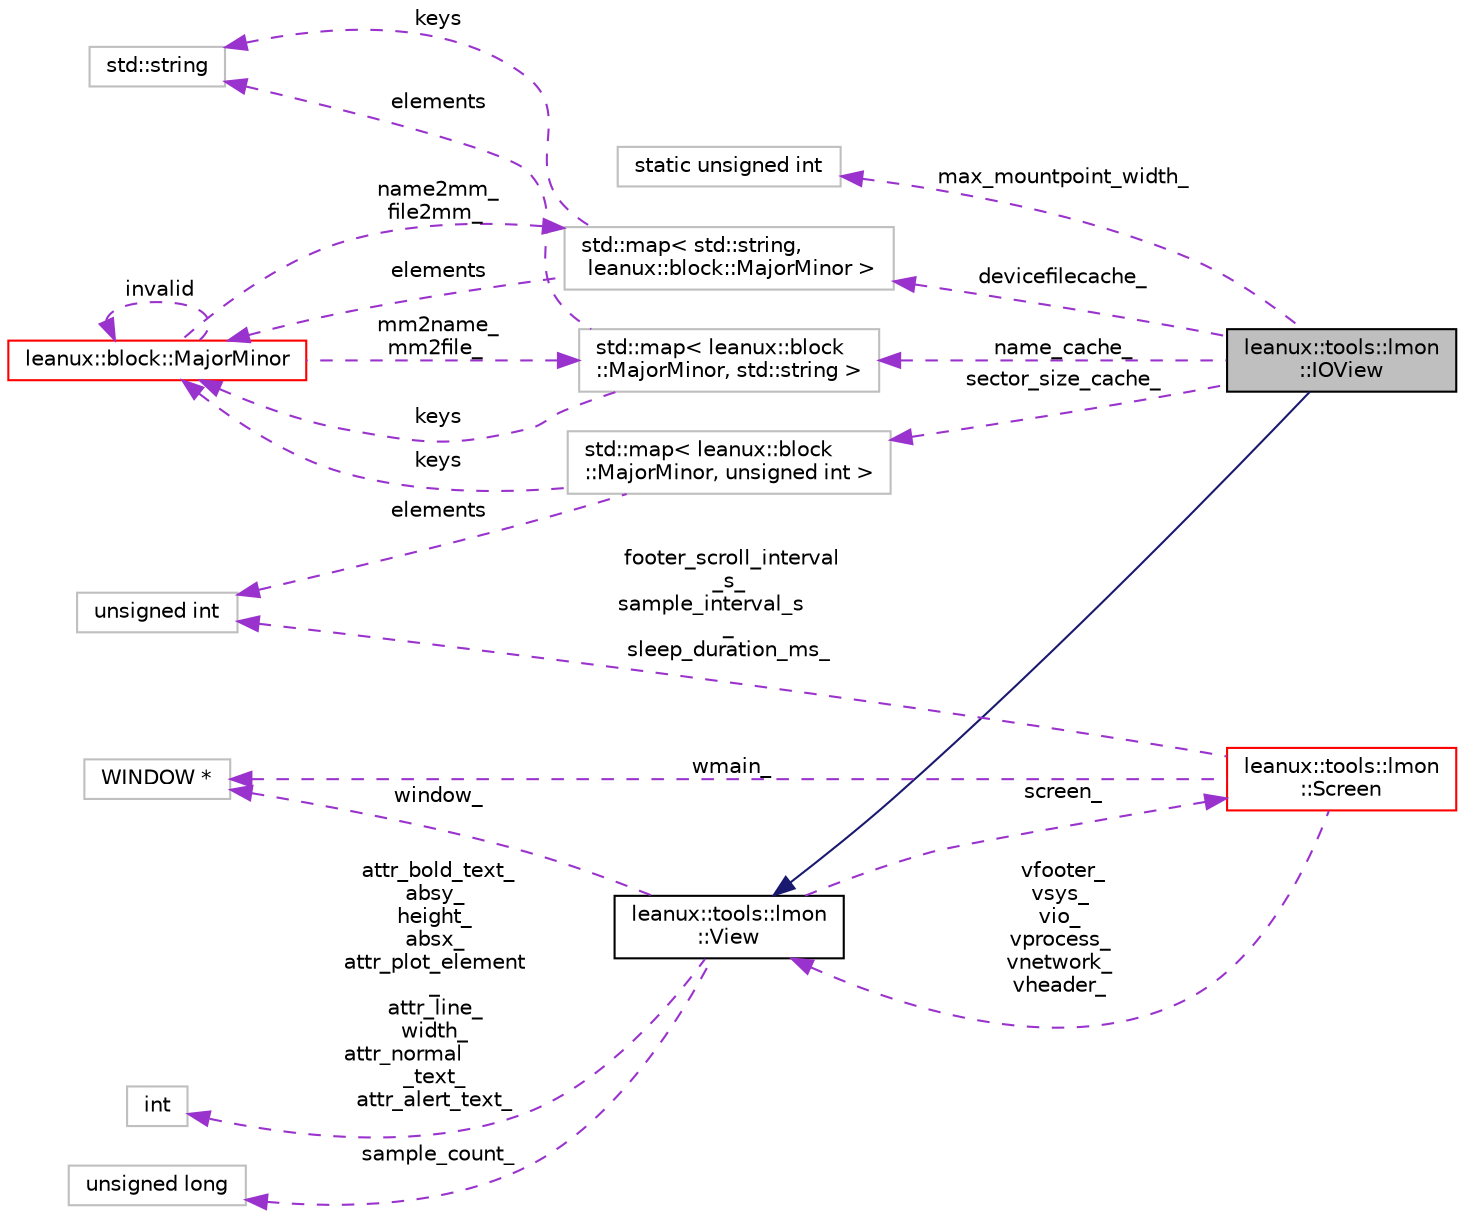 digraph "leanux::tools::lmon::IOView"
{
 // LATEX_PDF_SIZE
  bgcolor="transparent";
  edge [fontname="Helvetica",fontsize="10",labelfontname="Helvetica",labelfontsize="10"];
  node [fontname="Helvetica",fontsize="10",shape=record];
  rankdir="LR";
  Node1 [label="leanux::tools::lmon\l::IOView",height=0.2,width=0.4,color="black", fillcolor="grey75", style="filled", fontcolor="black",tooltip="IO view."];
  Node2 -> Node1 [dir="back",color="midnightblue",fontsize="10",style="solid",fontname="Helvetica"];
  Node2 [label="leanux::tools::lmon\l::View",height=0.2,width=0.4,color="black",URL="$classleanux_1_1tools_1_1lmon_1_1View.html",tooltip="A reactangular area on the ncurses Screen as a window of information."];
  Node3 -> Node2 [dir="back",color="darkorchid3",fontsize="10",style="dashed",label=" sample_count_" ,fontname="Helvetica"];
  Node3 [label="unsigned long",height=0.2,width=0.4,color="grey75",tooltip=" "];
  Node4 -> Node2 [dir="back",color="darkorchid3",fontsize="10",style="dashed",label=" screen_" ,fontname="Helvetica"];
  Node4 [label="leanux::tools::lmon\l::Screen",height=0.2,width=0.4,color="red",URL="$classleanux_1_1tools_1_1lmon_1_1Screen.html",tooltip="The curses screen."];
  Node2 -> Node4 [dir="back",color="darkorchid3",fontsize="10",style="dashed",label=" vfooter_\nvsys_\nvio_\nvprocess_\nvnetwork_\nvheader_" ,fontname="Helvetica"];
  Node9 -> Node4 [dir="back",color="darkorchid3",fontsize="10",style="dashed",label=" footer_scroll_interval\l_s_\nsample_interval_s\l_\nsleep_duration_ms_" ,fontname="Helvetica"];
  Node9 [label="unsigned int",height=0.2,width=0.4,color="grey75",tooltip=" "];
  Node10 -> Node4 [dir="back",color="darkorchid3",fontsize="10",style="dashed",label=" wmain_" ,fontname="Helvetica"];
  Node10 [label="WINDOW *",height=0.2,width=0.4,color="grey75",tooltip=" "];
  Node7 -> Node2 [dir="back",color="darkorchid3",fontsize="10",style="dashed",label=" attr_bold_text_\nabsy_\nheight_\nabsx_\nattr_plot_element\l_\nattr_line_\nwidth_\nattr_normal\l_text_\nattr_alert_text_" ,fontname="Helvetica"];
  Node7 [label="int",height=0.2,width=0.4,color="grey75",tooltip=" "];
  Node10 -> Node2 [dir="back",color="darkorchid3",fontsize="10",style="dashed",label=" window_" ,fontname="Helvetica"];
  Node11 -> Node1 [dir="back",color="darkorchid3",fontsize="10",style="dashed",label=" name_cache_" ,fontname="Helvetica"];
  Node11 [label="std::map\< leanux::block\l::MajorMinor, std::string \>",height=0.2,width=0.4,color="grey75",tooltip=" "];
  Node12 -> Node11 [dir="back",color="darkorchid3",fontsize="10",style="dashed",label=" elements" ,fontname="Helvetica"];
  Node12 [label="std::string",height=0.2,width=0.4,color="grey75",tooltip="STL class."];
  Node14 -> Node11 [dir="back",color="darkorchid3",fontsize="10",style="dashed",label=" keys" ,fontname="Helvetica"];
  Node14 [label="leanux::block::MajorMinor",height=0.2,width=0.4,color="red",URL="$classleanux_1_1block_1_1MajorMinor.html",tooltip="Datatype for major:minor pairs."];
  Node11 -> Node14 [dir="back",color="darkorchid3",fontsize="10",style="dashed",label=" mm2name_\nmm2file_" ,fontname="Helvetica"];
  Node17 -> Node14 [dir="back",color="darkorchid3",fontsize="10",style="dashed",label=" name2mm_\nfile2mm_" ,fontname="Helvetica"];
  Node17 [label="std::map\< std::string,\l leanux::block::MajorMinor \>",height=0.2,width=0.4,color="grey75",tooltip=" "];
  Node12 -> Node17 [dir="back",color="darkorchid3",fontsize="10",style="dashed",label=" keys" ,fontname="Helvetica"];
  Node14 -> Node17 [dir="back",color="darkorchid3",fontsize="10",style="dashed",label=" elements" ,fontname="Helvetica"];
  Node14 -> Node14 [dir="back",color="darkorchid3",fontsize="10",style="dashed",label=" invalid" ,fontname="Helvetica"];
  Node17 -> Node1 [dir="back",color="darkorchid3",fontsize="10",style="dashed",label=" devicefilecache_" ,fontname="Helvetica"];
  Node18 -> Node1 [dir="back",color="darkorchid3",fontsize="10",style="dashed",label=" max_mountpoint_width_" ,fontname="Helvetica"];
  Node18 [label="static unsigned int",height=0.2,width=0.4,color="grey75",tooltip=" "];
  Node19 -> Node1 [dir="back",color="darkorchid3",fontsize="10",style="dashed",label=" sector_size_cache_" ,fontname="Helvetica"];
  Node19 [label="std::map\< leanux::block\l::MajorMinor, unsigned int \>",height=0.2,width=0.4,color="grey75",tooltip=" "];
  Node9 -> Node19 [dir="back",color="darkorchid3",fontsize="10",style="dashed",label=" elements" ,fontname="Helvetica"];
  Node14 -> Node19 [dir="back",color="darkorchid3",fontsize="10",style="dashed",label=" keys" ,fontname="Helvetica"];
}
